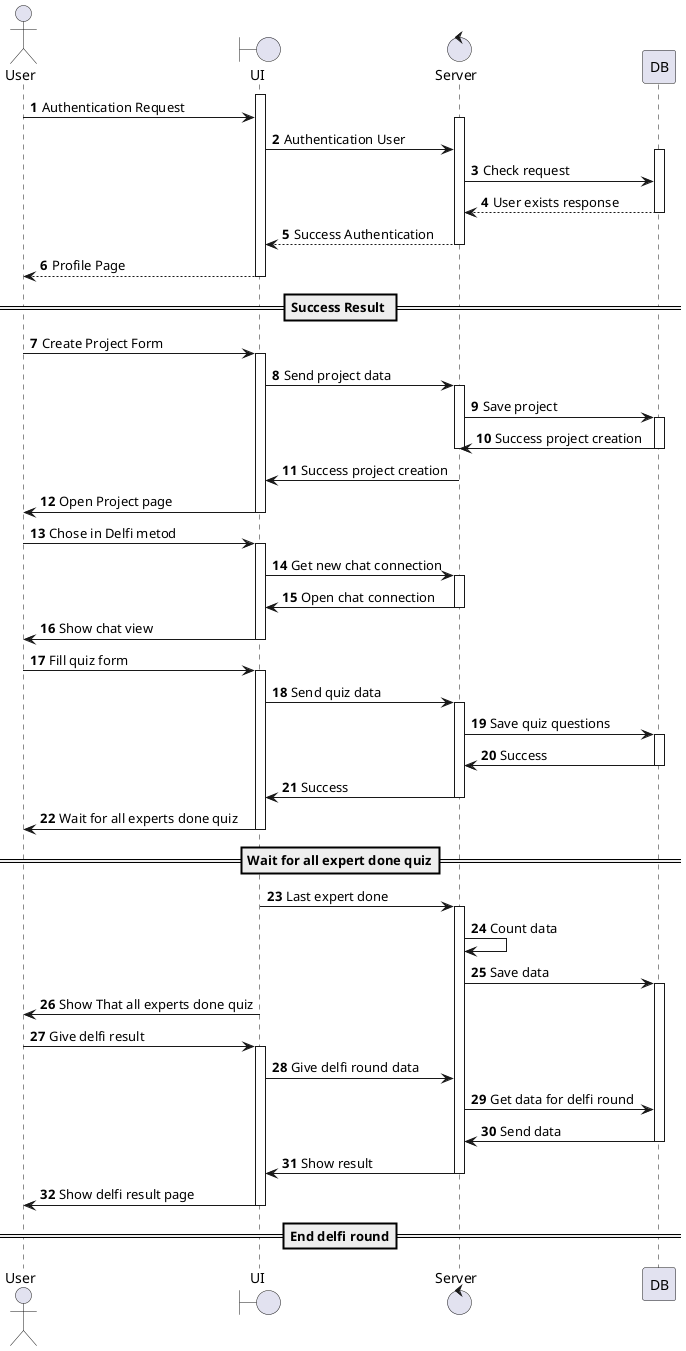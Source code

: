 @startuml
'https://plantuml.com/sequence-diagram
actor User
boundary UI
control Server
participant DB

autonumber

activate UI
User -> UI: Authentication Request
activate Server
UI -> Server: Authentication User
activate DB
Server -> DB: Check request
DB --> Server: User exists response
deactivate DB
Server --> UI: Success Authentication
deactivate Server
UI --> User: Profile Page
deactivate UI
== Success Result ==

User -> UI: Create Project Form
activate UI
UI -> Server: Send project data
activate Server
Server -> DB: Save project
activate DB
DB -> Server: Success project creation
deactivate DB
deactivate Server
Server -> UI: Success project creation
UI -> User: Open Project page
deactivate UI

User -> UI: Chose in Delfi metod
activate UI
UI -> Server: Get new chat connection
activate Server
Server -> UI: Open chat connection
deactivate Server
UI -> User: Show chat view
deactivate UI
User -> UI: Fill quiz form
activate UI
UI -> Server: Send quiz data
activate Server
Server -> DB : Save quiz questions
activate DB
DB -> Server: Success
deactivate DB
Server -> UI: Success
deactivate Server
UI -> User: Wait for all experts done quiz
deactivate UI
==Wait for all expert done quiz==
UI -> Server: Last expert done
activate Server
Server -> Server: Count data

Server -> DB: Save data
activate DB
UI -> User: Show That all experts done quiz
User -> UI: Give delfi result
activate UI
UI -> Server: Give delfi round data
Server -> DB: Get data for delfi round
DB -> Server: Send data
deactivate DB
Server -> UI: Show result
deactivate Server
UI -> User: Show delfi result page
deactivate UI

==End delfi round==
@enduml